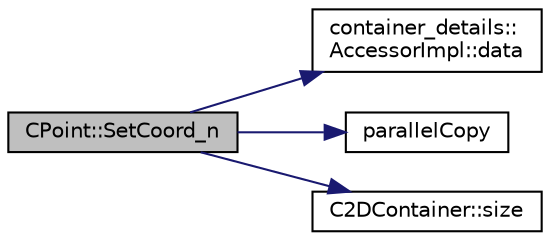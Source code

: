 digraph "CPoint::SetCoord_n"
{
 // LATEX_PDF_SIZE
  edge [fontname="Helvetica",fontsize="10",labelfontname="Helvetica",labelfontsize="10"];
  node [fontname="Helvetica",fontsize="10",shape=record];
  rankdir="LR";
  Node1 [label="CPoint::SetCoord_n",height=0.2,width=0.4,color="black", fillcolor="grey75", style="filled", fontcolor="black",tooltip="Set the coordinates of the control volume at time n to the ones in Coord."];
  Node1 -> Node2 [color="midnightblue",fontsize="10",style="solid",fontname="Helvetica"];
  Node2 [label="container_details::\lAccessorImpl::data",height=0.2,width=0.4,color="black", fillcolor="white", style="filled",URL="$classcontainer__details_1_1AccessorImpl.html#a5b5318f7212e57c13e464c398f74b3d5",tooltip=" "];
  Node1 -> Node3 [color="midnightblue",fontsize="10",style="solid",fontname="Helvetica"];
  Node3 [label="parallelCopy",height=0.2,width=0.4,color="black", fillcolor="white", style="filled",URL="$omp__structure_8hpp.html#a3af8b37ed645164f4c3441fa75e5fa76",tooltip="Copy data from one array-like object to another in parallel."];
  Node1 -> Node4 [color="midnightblue",fontsize="10",style="solid",fontname="Helvetica"];
  Node4 [label="C2DContainer::size",height=0.2,width=0.4,color="black", fillcolor="white", style="filled",URL="$classC2DContainer.html#a8278113dbcf54123f9852e7e44583759",tooltip=" "];
}
